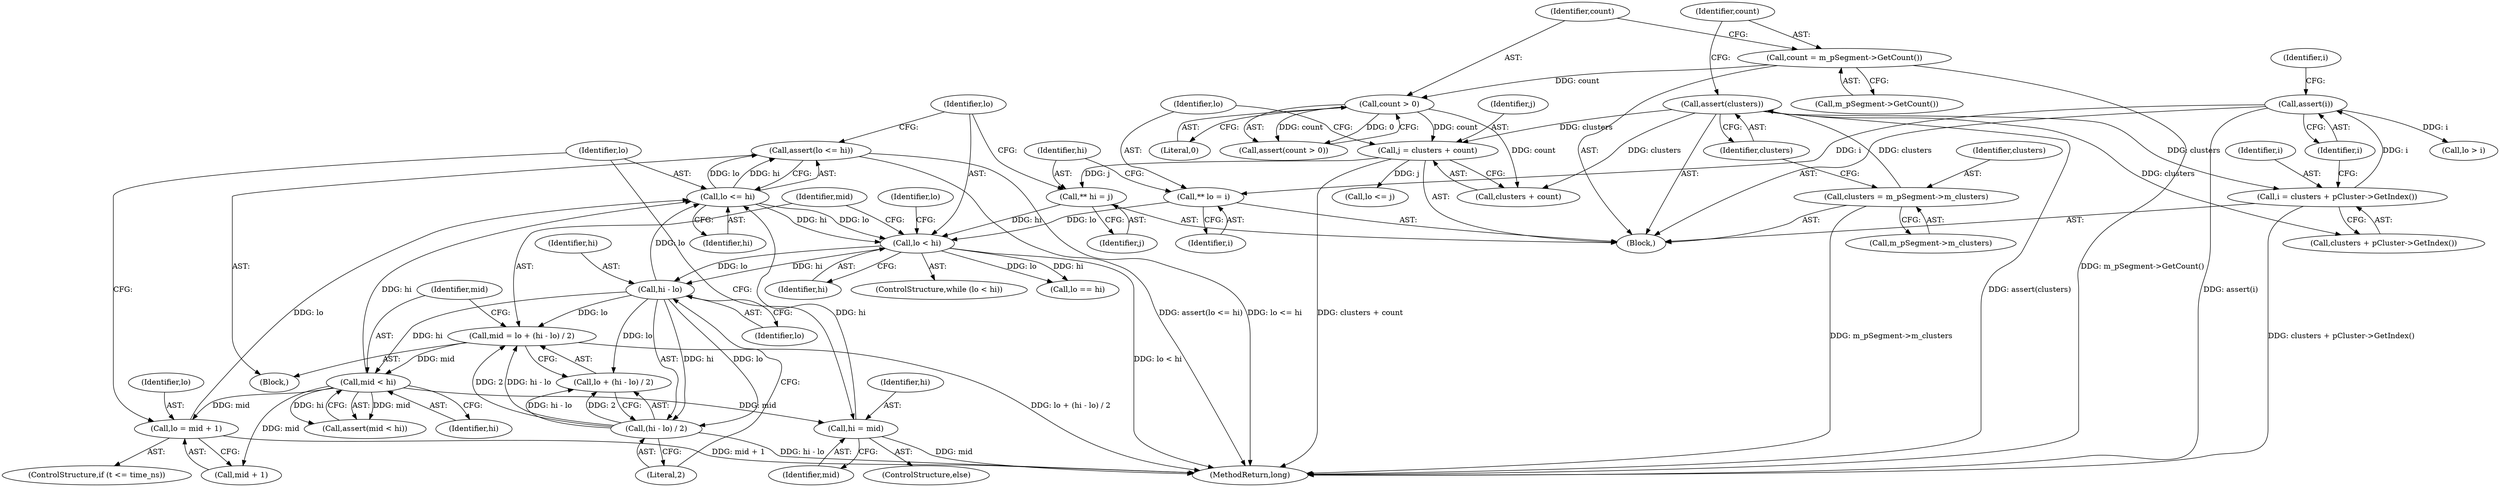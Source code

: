 digraph "0_Android_04839626ed859623901ebd3a5fd483982186b59d_197@API" {
"1000235" [label="(Call,assert(lo <= hi))"];
"1000236" [label="(Call,lo <= hi)"];
"1000226" [label="(Call,lo = mid + 1)"];
"1000205" [label="(Call,mid < hi)"];
"1000195" [label="(Call,mid = lo + (hi - lo) / 2)"];
"1000200" [label="(Call,hi - lo)"];
"1000191" [label="(Call,lo < hi)"];
"1000183" [label="(Call,** lo = i)"];
"1000166" [label="(Call,assert(i))"];
"1000161" [label="(Call,i = clusters + pCluster->GetIndex())"];
"1000151" [label="(Call,assert(clusters))"];
"1000146" [label="(Call,clusters = m_pSegment->m_clusters)"];
"1000187" [label="(Call,** hi = j)"];
"1000177" [label="(Call,j = clusters + count)"];
"1000158" [label="(Call,count > 0)"];
"1000154" [label="(Call,count = m_pSegment->GetCount())"];
"1000199" [label="(Call,(hi - lo) / 2)"];
"1000232" [label="(Call,hi = mid)"];
"1000204" [label="(Call,assert(mid < hi))"];
"1000238" [label="(Identifier,hi)"];
"1000227" [label="(Identifier,lo)"];
"1000197" [label="(Call,lo + (hi - lo) / 2)"];
"1000161" [label="(Call,i = clusters + pCluster->GetIndex())"];
"1000191" [label="(Call,lo < hi)"];
"1000160" [label="(Literal,0)"];
"1000159" [label="(Identifier,count)"];
"1000183" [label="(Call,** lo = i)"];
"1000155" [label="(Identifier,count)"];
"1000203" [label="(Literal,2)"];
"1000195" [label="(Call,mid = lo + (hi - lo) / 2)"];
"1000244" [label="(Call,lo > i)"];
"1000234" [label="(Identifier,mid)"];
"1000202" [label="(Identifier,lo)"];
"1000201" [label="(Identifier,hi)"];
"1000193" [label="(Identifier,hi)"];
"1000163" [label="(Call,clusters + pCluster->GetIndex())"];
"1000194" [label="(Block,)"];
"1000236" [label="(Call,lo <= hi)"];
"1000177" [label="(Call,j = clusters + count)"];
"1000157" [label="(Call,assert(count > 0))"];
"1000156" [label="(Call,m_pSegment->GetCount())"];
"1000146" [label="(Call,clusters = m_pSegment->m_clusters)"];
"1000179" [label="(Call,clusters + count)"];
"1000228" [label="(Call,mid + 1)"];
"1000166" [label="(Call,assert(i))"];
"1000158" [label="(Call,count > 0)"];
"1000200" [label="(Call,hi - lo)"];
"1000152" [label="(Identifier,clusters)"];
"1000189" [label="(Identifier,j)"];
"1000248" [label="(Call,lo <= j)"];
"1000154" [label="(Call,count = m_pSegment->GetCount())"];
"1000207" [label="(Identifier,hi)"];
"1000205" [label="(Call,mid < hi)"];
"1000190" [label="(ControlStructure,while (lo < hi))"];
"1000241" [label="(Identifier,lo)"];
"1000240" [label="(Call,lo == hi)"];
"1000151" [label="(Call,assert(clusters))"];
"1000167" [label="(Identifier,i)"];
"1000188" [label="(Identifier,hi)"];
"1000187" [label="(Call,** hi = j)"];
"1000199" [label="(Call,(hi - lo) / 2)"];
"1000192" [label="(Identifier,lo)"];
"1000162" [label="(Identifier,i)"];
"1000184" [label="(Identifier,lo)"];
"1000148" [label="(Call,m_pSegment->m_clusters)"];
"1000226" [label="(Call,lo = mid + 1)"];
"1000147" [label="(Identifier,clusters)"];
"1000185" [label="(Identifier,i)"];
"1000178" [label="(Identifier,j)"];
"1000231" [label="(ControlStructure,else)"];
"1000237" [label="(Identifier,lo)"];
"1000233" [label="(Identifier,hi)"];
"1000206" [label="(Identifier,mid)"];
"1000285" [label="(MethodReturn,long)"];
"1000171" [label="(Identifier,i)"];
"1000111" [label="(Block,)"];
"1000235" [label="(Call,assert(lo <= hi))"];
"1000222" [label="(ControlStructure,if (t <= time_ns))"];
"1000232" [label="(Call,hi = mid)"];
"1000196" [label="(Identifier,mid)"];
"1000235" -> "1000194"  [label="AST: "];
"1000235" -> "1000236"  [label="CFG: "];
"1000236" -> "1000235"  [label="AST: "];
"1000192" -> "1000235"  [label="CFG: "];
"1000235" -> "1000285"  [label="DDG: lo <= hi"];
"1000235" -> "1000285"  [label="DDG: assert(lo <= hi)"];
"1000236" -> "1000235"  [label="DDG: lo"];
"1000236" -> "1000235"  [label="DDG: hi"];
"1000236" -> "1000238"  [label="CFG: "];
"1000237" -> "1000236"  [label="AST: "];
"1000238" -> "1000236"  [label="AST: "];
"1000236" -> "1000191"  [label="DDG: lo"];
"1000236" -> "1000191"  [label="DDG: hi"];
"1000226" -> "1000236"  [label="DDG: lo"];
"1000200" -> "1000236"  [label="DDG: lo"];
"1000232" -> "1000236"  [label="DDG: hi"];
"1000205" -> "1000236"  [label="DDG: hi"];
"1000226" -> "1000222"  [label="AST: "];
"1000226" -> "1000228"  [label="CFG: "];
"1000227" -> "1000226"  [label="AST: "];
"1000228" -> "1000226"  [label="AST: "];
"1000237" -> "1000226"  [label="CFG: "];
"1000226" -> "1000285"  [label="DDG: mid + 1"];
"1000205" -> "1000226"  [label="DDG: mid"];
"1000205" -> "1000204"  [label="AST: "];
"1000205" -> "1000207"  [label="CFG: "];
"1000206" -> "1000205"  [label="AST: "];
"1000207" -> "1000205"  [label="AST: "];
"1000204" -> "1000205"  [label="CFG: "];
"1000205" -> "1000204"  [label="DDG: mid"];
"1000205" -> "1000204"  [label="DDG: hi"];
"1000195" -> "1000205"  [label="DDG: mid"];
"1000200" -> "1000205"  [label="DDG: hi"];
"1000205" -> "1000228"  [label="DDG: mid"];
"1000205" -> "1000232"  [label="DDG: mid"];
"1000195" -> "1000194"  [label="AST: "];
"1000195" -> "1000197"  [label="CFG: "];
"1000196" -> "1000195"  [label="AST: "];
"1000197" -> "1000195"  [label="AST: "];
"1000206" -> "1000195"  [label="CFG: "];
"1000195" -> "1000285"  [label="DDG: lo + (hi - lo) / 2"];
"1000200" -> "1000195"  [label="DDG: lo"];
"1000199" -> "1000195"  [label="DDG: hi - lo"];
"1000199" -> "1000195"  [label="DDG: 2"];
"1000200" -> "1000199"  [label="AST: "];
"1000200" -> "1000202"  [label="CFG: "];
"1000201" -> "1000200"  [label="AST: "];
"1000202" -> "1000200"  [label="AST: "];
"1000203" -> "1000200"  [label="CFG: "];
"1000200" -> "1000197"  [label="DDG: lo"];
"1000200" -> "1000199"  [label="DDG: hi"];
"1000200" -> "1000199"  [label="DDG: lo"];
"1000191" -> "1000200"  [label="DDG: hi"];
"1000191" -> "1000200"  [label="DDG: lo"];
"1000191" -> "1000190"  [label="AST: "];
"1000191" -> "1000193"  [label="CFG: "];
"1000192" -> "1000191"  [label="AST: "];
"1000193" -> "1000191"  [label="AST: "];
"1000196" -> "1000191"  [label="CFG: "];
"1000241" -> "1000191"  [label="CFG: "];
"1000191" -> "1000285"  [label="DDG: lo < hi"];
"1000183" -> "1000191"  [label="DDG: lo"];
"1000187" -> "1000191"  [label="DDG: hi"];
"1000191" -> "1000240"  [label="DDG: lo"];
"1000191" -> "1000240"  [label="DDG: hi"];
"1000183" -> "1000111"  [label="AST: "];
"1000183" -> "1000185"  [label="CFG: "];
"1000184" -> "1000183"  [label="AST: "];
"1000185" -> "1000183"  [label="AST: "];
"1000188" -> "1000183"  [label="CFG: "];
"1000166" -> "1000183"  [label="DDG: i"];
"1000166" -> "1000111"  [label="AST: "];
"1000166" -> "1000167"  [label="CFG: "];
"1000167" -> "1000166"  [label="AST: "];
"1000171" -> "1000166"  [label="CFG: "];
"1000166" -> "1000285"  [label="DDG: assert(i)"];
"1000161" -> "1000166"  [label="DDG: i"];
"1000166" -> "1000244"  [label="DDG: i"];
"1000161" -> "1000111"  [label="AST: "];
"1000161" -> "1000163"  [label="CFG: "];
"1000162" -> "1000161"  [label="AST: "];
"1000163" -> "1000161"  [label="AST: "];
"1000167" -> "1000161"  [label="CFG: "];
"1000161" -> "1000285"  [label="DDG: clusters + pCluster->GetIndex()"];
"1000151" -> "1000161"  [label="DDG: clusters"];
"1000151" -> "1000111"  [label="AST: "];
"1000151" -> "1000152"  [label="CFG: "];
"1000152" -> "1000151"  [label="AST: "];
"1000155" -> "1000151"  [label="CFG: "];
"1000151" -> "1000285"  [label="DDG: assert(clusters)"];
"1000146" -> "1000151"  [label="DDG: clusters"];
"1000151" -> "1000163"  [label="DDG: clusters"];
"1000151" -> "1000177"  [label="DDG: clusters"];
"1000151" -> "1000179"  [label="DDG: clusters"];
"1000146" -> "1000111"  [label="AST: "];
"1000146" -> "1000148"  [label="CFG: "];
"1000147" -> "1000146"  [label="AST: "];
"1000148" -> "1000146"  [label="AST: "];
"1000152" -> "1000146"  [label="CFG: "];
"1000146" -> "1000285"  [label="DDG: m_pSegment->m_clusters"];
"1000187" -> "1000111"  [label="AST: "];
"1000187" -> "1000189"  [label="CFG: "];
"1000188" -> "1000187"  [label="AST: "];
"1000189" -> "1000187"  [label="AST: "];
"1000192" -> "1000187"  [label="CFG: "];
"1000177" -> "1000187"  [label="DDG: j"];
"1000177" -> "1000111"  [label="AST: "];
"1000177" -> "1000179"  [label="CFG: "];
"1000178" -> "1000177"  [label="AST: "];
"1000179" -> "1000177"  [label="AST: "];
"1000184" -> "1000177"  [label="CFG: "];
"1000177" -> "1000285"  [label="DDG: clusters + count"];
"1000158" -> "1000177"  [label="DDG: count"];
"1000177" -> "1000248"  [label="DDG: j"];
"1000158" -> "1000157"  [label="AST: "];
"1000158" -> "1000160"  [label="CFG: "];
"1000159" -> "1000158"  [label="AST: "];
"1000160" -> "1000158"  [label="AST: "];
"1000157" -> "1000158"  [label="CFG: "];
"1000158" -> "1000157"  [label="DDG: count"];
"1000158" -> "1000157"  [label="DDG: 0"];
"1000154" -> "1000158"  [label="DDG: count"];
"1000158" -> "1000179"  [label="DDG: count"];
"1000154" -> "1000111"  [label="AST: "];
"1000154" -> "1000156"  [label="CFG: "];
"1000155" -> "1000154"  [label="AST: "];
"1000156" -> "1000154"  [label="AST: "];
"1000159" -> "1000154"  [label="CFG: "];
"1000154" -> "1000285"  [label="DDG: m_pSegment->GetCount()"];
"1000199" -> "1000197"  [label="AST: "];
"1000199" -> "1000203"  [label="CFG: "];
"1000203" -> "1000199"  [label="AST: "];
"1000197" -> "1000199"  [label="CFG: "];
"1000199" -> "1000285"  [label="DDG: hi - lo"];
"1000199" -> "1000197"  [label="DDG: hi - lo"];
"1000199" -> "1000197"  [label="DDG: 2"];
"1000232" -> "1000231"  [label="AST: "];
"1000232" -> "1000234"  [label="CFG: "];
"1000233" -> "1000232"  [label="AST: "];
"1000234" -> "1000232"  [label="AST: "];
"1000237" -> "1000232"  [label="CFG: "];
"1000232" -> "1000285"  [label="DDG: mid"];
}
